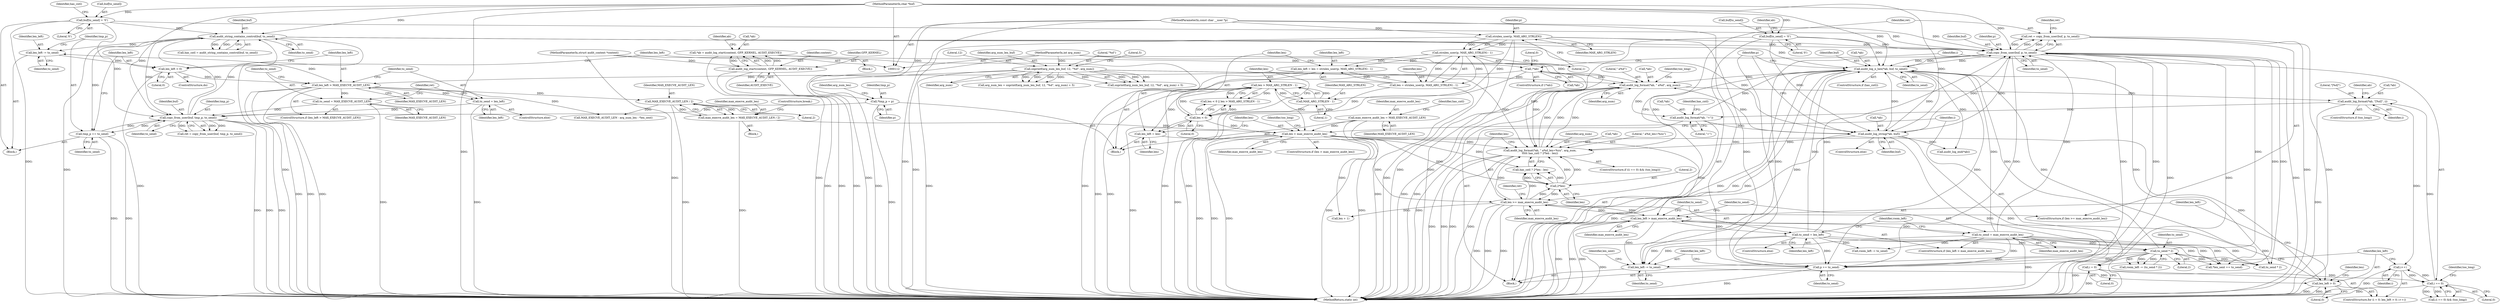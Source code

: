 digraph "1_linux_43761473c254b45883a64441dd0bc85a42f3645c_0@API" {
"1000336" [label="(Call,ret = copy_from_user(buf, p, to_send))"];
"1000338" [label="(Call,copy_from_user(buf, p, to_send))"];
"1000381" [label="(Call,audit_log_n_hex(*ab, buf, to_send))"];
"1000375" [label="(Call,audit_log_format(*ab, \"=\"))"];
"1000363" [label="(Call,audit_log_format(*ab, \" a%d\", arg_num))"];
"1000310" [label="(Call,!*ab)"];
"1000302" [label="(Call,*ab = audit_log_start(context, GFP_KERNEL, AUDIT_EXECVE))"];
"1000305" [label="(Call,audit_log_start(context, GFP_KERNEL, AUDIT_EXECVE))"];
"1000113" [label="(MethodParameterIn,struct audit_context *context)"];
"1000387" [label="(Call,audit_log_string(*ab, buf))"];
"1000218" [label="(Call,audit_string_contains_control(buf, to_send))"];
"1000211" [label="(Call,buf[to_send] = '\0')"];
"1000118" [label="(MethodParameterIn,char *buf)"];
"1000195" [label="(Call,copy_from_user(buf, tmp_p, to_send))"];
"1000122" [label="(Call,*tmp_p = p)"];
"1000117" [label="(MethodParameterIn,const char __user *p)"];
"1000233" [label="(Call,tmp_p += to_send)"];
"1000186" [label="(Call,to_send = MAX_EXECVE_AUDIT_LEN)"];
"1000183" [label="(Call,len_left > MAX_EXECVE_AUDIT_LEN)"];
"1000236" [label="(Call,len_left > 0)"];
"1000230" [label="(Call,len_left -= to_send)"];
"1000152" [label="(Call,len_left = len = strnlen_user(p, MAX_ARG_STRLEN) - 1)"];
"1000154" [label="(Call,len = strnlen_user(p, MAX_ARG_STRLEN) - 1)"];
"1000156" [label="(Call,strnlen_user(p, MAX_ARG_STRLEN) - 1)"];
"1000157" [label="(Call,strnlen_user(p, MAX_ARG_STRLEN))"];
"1000190" [label="(Call,to_send = len_left)"];
"1000358" [label="(Call,buf[to_send] = '\0')"];
"1000321" [label="(Call,audit_log_format(*ab, \" a%d_len=%zu\", arg_num,\n\t\t\t\t\t has_cntl ? 2*len : len))"];
"1000129" [label="(Call,snprintf(arg_num_len_buf, 12, \"%d\", arg_num))"];
"1000115" [label="(MethodParameterIn,int arg_num)"];
"1000328" [label="(Call,2*len)"];
"1000333" [label="(Call,len >= max_execve_audit_len)"];
"1000243" [label="(Call,len > max_execve_audit_len)"];
"1000167" [label="(Call,len > MAX_ARG_STRLEN - 1)"];
"1000164" [label="(Call,len < 0)"];
"1000169" [label="(Call,MAX_ARG_STRLEN - 1)"];
"1000224" [label="(Call,max_execve_audit_len = MAX_EXECVE_AUDIT_LEN / 2)"];
"1000226" [label="(Call,MAX_EXECVE_AUDIT_LEN / 2)"];
"1000139" [label="(Call,max_execve_audit_len = MAX_EXECVE_AUDIT_LEN)"];
"1000261" [label="(Call,len_left > max_execve_audit_len)"];
"1000253" [label="(Call,len_left > 0)"];
"1000239" [label="(Call,len_left = len)"];
"1000394" [label="(Call,len_left -= to_send)"];
"1000283" [label="(Call,to_send * 2)"];
"1000268" [label="(Call,to_send = len_left)"];
"1000264" [label="(Call,to_send = max_execve_audit_len)"];
"1000370" [label="(Call,audit_log_format(*ab, \"[%d]\", i))"];
"1000317" [label="(Call,i == 0)"];
"1000250" [label="(Call,i = 0)"];
"1000256" [label="(Call,i++)"];
"1000391" [label="(Call,p += to_send)"];
"1000287" [label="(Call,room_left -= to_send)"];
"1000333" [label="(Call,len >= max_execve_audit_len)"];
"1000195" [label="(Call,copy_from_user(buf, tmp_p, to_send))"];
"1000227" [label="(Identifier,MAX_EXECVE_AUDIT_LEN)"];
"1000217" [label="(Identifier,has_cntl)"];
"1000315" [label="(ControlStructure,if ((i == 0) && (too_long)))"];
"1000185" [label="(Identifier,MAX_EXECVE_AUDIT_LEN)"];
"1000316" [label="(Call,(i == 0) && (too_long))"];
"1000369" [label="(Identifier,too_long)"];
"1000387" [label="(Call,audit_log_string(*ab, buf))"];
"1000155" [label="(Identifier,len)"];
"1000169" [label="(Call,MAX_ARG_STRLEN - 1)"];
"1000294" [label="(Block,)"];
"1000373" [label="(Literal,\"[%d]\")"];
"1000320" [label="(Identifier,too_long)"];
"1000328" [label="(Call,2*len)"];
"1000395" [label="(Identifier,len_left)"];
"1000218" [label="(Call,audit_string_contains_control(buf, to_send))"];
"1000307" [label="(Identifier,GFP_KERNEL)"];
"1000152" [label="(Call,len_left = len = strnlen_user(p, MAX_ARG_STRLEN) - 1)"];
"1000317" [label="(Call,i == 0)"];
"1000377" [label="(Identifier,ab)"];
"1000284" [label="(Identifier,to_send)"];
"1000219" [label="(Identifier,buf)"];
"1000240" [label="(Identifier,len_left)"];
"1000186" [label="(Call,to_send = MAX_EXECVE_AUDIT_LEN)"];
"1000334" [label="(Identifier,len)"];
"1000410" [label="(Call,*len_sent += to_send)"];
"1000131" [label="(Literal,12)"];
"1000305" [label="(Call,audit_log_start(context, GFP_KERNEL, AUDIT_EXECVE))"];
"1000281" [label="(Call,room_left -= (to_send * 2))"];
"1000272" [label="(Identifier,room_left)"];
"1000374" [label="(Identifier,i)"];
"1000363" [label="(Call,audit_log_format(*ab, \" a%d\", arg_num))"];
"1000329" [label="(Literal,2)"];
"1000386" [label="(ControlStructure,else)"];
"1000392" [label="(Identifier,p)"];
"1000384" [label="(Identifier,buf)"];
"1000385" [label="(Identifier,to_send)"];
"1000273" [label="(Call,MAX_EXECVE_AUDIT_LEN - arg_num_len - *len_sent)"];
"1000375" [label="(Call,audit_log_format(*ab, \"=\"))"];
"1000191" [label="(Identifier,to_send)"];
"1000124" [label="(Identifier,p)"];
"1000167" [label="(Call,len > MAX_ARG_STRLEN - 1)"];
"1000157" [label="(Call,strnlen_user(p, MAX_ARG_STRLEN))"];
"1000251" [label="(Identifier,i)"];
"1000154" [label="(Call,len = strnlen_user(p, MAX_ARG_STRLEN) - 1)"];
"1000368" [label="(ControlStructure,if (too_long))"];
"1000371" [label="(Call,*ab)"];
"1000336" [label="(Call,ret = copy_from_user(buf, p, to_send))"];
"1000190" [label="(Call,to_send = len_left)"];
"1000254" [label="(Identifier,len_left)"];
"1000193" [label="(Call,ret = copy_from_user(buf, tmp_p, to_send))"];
"1000321" [label="(Call,audit_log_format(*ab, \" a%d_len=%zu\", arg_num,\n\t\t\t\t\t has_cntl ? 2*len : len))"];
"1000182" [label="(ControlStructure,if (len_left > MAX_EXECVE_AUDIT_LEN))"];
"1000253" [label="(Call,len_left > 0)"];
"1000390" [label="(Identifier,buf)"];
"1000236" [label="(Call,len_left > 0)"];
"1000367" [label="(Identifier,arg_num)"];
"1000211" [label="(Call,buf[to_send] = '\0')"];
"1000113" [label="(MethodParameterIn,struct audit_context *context)"];
"1000139" [label="(Call,max_execve_audit_len = MAX_EXECVE_AUDIT_LEN)"];
"1000171" [label="(Literal,1)"];
"1000225" [label="(Identifier,max_execve_audit_len)"];
"1000366" [label="(Literal,\" a%d\")"];
"1000187" [label="(Identifier,to_send)"];
"1000299" [label="(Call,audit_log_end(*ab))"];
"1000267" [label="(ControlStructure,else)"];
"1000358" [label="(Call,buf[to_send] = '\0')"];
"1000285" [label="(Literal,2)"];
"1000337" [label="(Identifier,ret)"];
"1000153" [label="(Identifier,len_left)"];
"1000250" [label="(Call,i = 0)"];
"1000160" [label="(Literal,1)"];
"1000326" [label="(Call,has_cntl ? 2*len : len)"];
"1000164" [label="(Call,len < 0)"];
"1000382" [label="(Call,*ab)"];
"1000232" [label="(Identifier,to_send)"];
"1000238" [label="(Literal,0)"];
"1000165" [label="(Identifier,len)"];
"1000341" [label="(Identifier,to_send)"];
"1000370" [label="(Call,audit_log_format(*ab, \"[%d]\", i))"];
"1000359" [label="(Call,buf[to_send])"];
"1000255" [label="(Literal,0)"];
"1000393" [label="(Identifier,to_send)"];
"1000194" [label="(Identifier,ret)"];
"1000376" [label="(Call,*ab)"];
"1000130" [label="(Identifier,arg_num_len_buf)"];
"1000129" [label="(Call,snprintf(arg_num_len_buf, 12, \"%d\", arg_num))"];
"1000415" [label="(Call,len + 1)"];
"1000314" [label="(Literal,0)"];
"1000188" [label="(Identifier,MAX_EXECVE_AUDIT_LEN)"];
"1000197" [label="(Identifier,tmp_p)"];
"1000344" [label="(Identifier,ret)"];
"1000339" [label="(Identifier,buf)"];
"1000168" [label="(Identifier,len)"];
"1000128" [label="(Call,snprintf(arg_num_len_buf, 12, \"%d\", arg_num) + 5)"];
"1000268" [label="(Call,to_send = len_left)"];
"1000379" [label="(ControlStructure,if (has_cntl))"];
"1000306" [label="(Identifier,context)"];
"1000234" [label="(Identifier,tmp_p)"];
"1000416" [label="(Identifier,len)"];
"1000119" [label="(Block,)"];
"1000362" [label="(Literal,'\0')"];
"1000249" [label="(ControlStructure,for (i = 0; len_left > 0; i++))"];
"1000330" [label="(Identifier,len)"];
"1000325" [label="(Identifier,arg_num)"];
"1000122" [label="(Call,*tmp_p = p)"];
"1000322" [label="(Call,*ab)"];
"1000226" [label="(Call,MAX_EXECVE_AUDIT_LEN / 2)"];
"1000170" [label="(Identifier,MAX_ARG_STRLEN)"];
"1000233" [label="(Call,tmp_p += to_send)"];
"1000237" [label="(Identifier,len_left)"];
"1000159" [label="(Identifier,MAX_ARG_STRLEN)"];
"1000192" [label="(Identifier,len_left)"];
"1000140" [label="(Identifier,max_execve_audit_len)"];
"1000241" [label="(Identifier,len)"];
"1000257" [label="(Identifier,i)"];
"1000145" [label="(Identifier,has_cntl)"];
"1000265" [label="(Identifier,to_send)"];
"1000235" [label="(Identifier,to_send)"];
"1000252" [label="(Literal,0)"];
"1000181" [label="(Block,)"];
"1000180" [label="(ControlStructure,do)"];
"1000262" [label="(Identifier,len_left)"];
"1000244" [label="(Identifier,len)"];
"1000243" [label="(Call,len > max_execve_audit_len)"];
"1000335" [label="(Identifier,max_execve_audit_len)"];
"1000127" [label="(Identifier,arg_num_len)"];
"1000381" [label="(Call,audit_log_n_hex(*ab, buf, to_send))"];
"1000118" [label="(MethodParameterIn,char *buf)"];
"1000215" [label="(Literal,'\0')"];
"1000115" [label="(MethodParameterIn,int arg_num)"];
"1000319" [label="(Literal,0)"];
"1000198" [label="(Identifier,to_send)"];
"1000231" [label="(Identifier,len_left)"];
"1000230" [label="(Call,len_left -= to_send)"];
"1000338" [label="(Call,copy_from_user(buf, p, to_send))"];
"1000347" [label="(Identifier,ret)"];
"1000158" [label="(Identifier,p)"];
"1000391" [label="(Call,p += to_send)"];
"1000126" [label="(Call,arg_num_len = snprintf(arg_num_len_buf, 12, \"%d\", arg_num) + 5)"];
"1000312" [label="(Identifier,ab)"];
"1000220" [label="(Identifier,to_send)"];
"1000189" [label="(ControlStructure,else)"];
"1000260" [label="(ControlStructure,if (len_left > max_execve_audit_len))"];
"1000269" [label="(Identifier,to_send)"];
"1000228" [label="(Literal,2)"];
"1000399" [label="(Identifier,len_sent)"];
"1000309" [label="(ControlStructure,if (!*ab))"];
"1000245" [label="(Identifier,max_execve_audit_len)"];
"1000261" [label="(Call,len_left > max_execve_audit_len)"];
"1000380" [label="(Identifier,has_cntl)"];
"1000340" [label="(Identifier,p)"];
"1000117" [label="(MethodParameterIn,const char __user *p)"];
"1000318" [label="(Identifier,i)"];
"1000163" [label="(Call,len < 0 || len > MAX_ARG_STRLEN - 1)"];
"1000365" [label="(Identifier,ab)"];
"1000196" [label="(Identifier,buf)"];
"1000229" [label="(ControlStructure,break;)"];
"1000256" [label="(Call,i++)"];
"1000302" [label="(Call,*ab = audit_log_start(context, GFP_KERNEL, AUDIT_EXECVE))"];
"1000216" [label="(Call,has_cntl = audit_string_contains_control(buf, to_send))"];
"1000394" [label="(Call,len_left -= to_send)"];
"1000224" [label="(Call,max_execve_audit_len = MAX_EXECVE_AUDIT_LEN / 2)"];
"1000364" [label="(Call,*ab)"];
"1000311" [label="(Call,*ab)"];
"1000166" [label="(Literal,0)"];
"1000270" [label="(Identifier,len_left)"];
"1000239" [label="(Call,len_left = len)"];
"1000406" [label="(Call,to_send * 2)"];
"1000378" [label="(Literal,\"=\")"];
"1000308" [label="(Identifier,AUDIT_EXECVE)"];
"1000324" [label="(Literal,\" a%d_len=%zu\")"];
"1000388" [label="(Call,*ab)"];
"1000242" [label="(ControlStructure,if (len > max_execve_audit_len))"];
"1000264" [label="(Call,to_send = max_execve_audit_len)"];
"1000396" [label="(Identifier,to_send)"];
"1000258" [label="(Block,)"];
"1000132" [label="(Literal,\"%d\")"];
"1000212" [label="(Call,buf[to_send])"];
"1000141" [label="(Identifier,MAX_EXECVE_AUDIT_LEN)"];
"1000332" [label="(ControlStructure,if (len >= max_execve_audit_len))"];
"1000310" [label="(Call,!*ab)"];
"1000156" [label="(Call,strnlen_user(p, MAX_ARG_STRLEN) - 1)"];
"1000303" [label="(Call,*ab)"];
"1000247" [label="(Identifier,too_long)"];
"1000283" [label="(Call,to_send * 2)"];
"1000266" [label="(Identifier,max_execve_audit_len)"];
"1000123" [label="(Identifier,tmp_p)"];
"1000184" [label="(Identifier,len_left)"];
"1000133" [label="(Identifier,arg_num)"];
"1000223" [label="(Block,)"];
"1000263" [label="(Identifier,max_execve_audit_len)"];
"1000183" [label="(Call,len_left > MAX_EXECVE_AUDIT_LEN)"];
"1000134" [label="(Literal,5)"];
"1000418" [label="(MethodReturn,static int)"];
"1000336" -> "1000332"  [label="AST: "];
"1000336" -> "1000338"  [label="CFG: "];
"1000337" -> "1000336"  [label="AST: "];
"1000338" -> "1000336"  [label="AST: "];
"1000347" -> "1000336"  [label="CFG: "];
"1000336" -> "1000418"  [label="DDG: "];
"1000336" -> "1000418"  [label="DDG: "];
"1000338" -> "1000336"  [label="DDG: "];
"1000338" -> "1000336"  [label="DDG: "];
"1000338" -> "1000336"  [label="DDG: "];
"1000338" -> "1000341"  [label="CFG: "];
"1000339" -> "1000338"  [label="AST: "];
"1000340" -> "1000338"  [label="AST: "];
"1000341" -> "1000338"  [label="AST: "];
"1000338" -> "1000418"  [label="DDG: "];
"1000338" -> "1000418"  [label="DDG: "];
"1000338" -> "1000418"  [label="DDG: "];
"1000381" -> "1000338"  [label="DDG: "];
"1000218" -> "1000338"  [label="DDG: "];
"1000211" -> "1000338"  [label="DDG: "];
"1000387" -> "1000338"  [label="DDG: "];
"1000358" -> "1000338"  [label="DDG: "];
"1000118" -> "1000338"  [label="DDG: "];
"1000391" -> "1000338"  [label="DDG: "];
"1000157" -> "1000338"  [label="DDG: "];
"1000117" -> "1000338"  [label="DDG: "];
"1000283" -> "1000338"  [label="DDG: "];
"1000268" -> "1000338"  [label="DDG: "];
"1000264" -> "1000338"  [label="DDG: "];
"1000338" -> "1000381"  [label="DDG: "];
"1000338" -> "1000381"  [label="DDG: "];
"1000338" -> "1000387"  [label="DDG: "];
"1000338" -> "1000391"  [label="DDG: "];
"1000338" -> "1000391"  [label="DDG: "];
"1000338" -> "1000394"  [label="DDG: "];
"1000338" -> "1000406"  [label="DDG: "];
"1000338" -> "1000410"  [label="DDG: "];
"1000381" -> "1000379"  [label="AST: "];
"1000381" -> "1000385"  [label="CFG: "];
"1000382" -> "1000381"  [label="AST: "];
"1000384" -> "1000381"  [label="AST: "];
"1000385" -> "1000381"  [label="AST: "];
"1000392" -> "1000381"  [label="CFG: "];
"1000381" -> "1000418"  [label="DDG: "];
"1000381" -> "1000418"  [label="DDG: "];
"1000381" -> "1000418"  [label="DDG: "];
"1000381" -> "1000299"  [label="DDG: "];
"1000381" -> "1000321"  [label="DDG: "];
"1000381" -> "1000363"  [label="DDG: "];
"1000375" -> "1000381"  [label="DDG: "];
"1000218" -> "1000381"  [label="DDG: "];
"1000387" -> "1000381"  [label="DDG: "];
"1000358" -> "1000381"  [label="DDG: "];
"1000118" -> "1000381"  [label="DDG: "];
"1000283" -> "1000381"  [label="DDG: "];
"1000268" -> "1000381"  [label="DDG: "];
"1000264" -> "1000381"  [label="DDG: "];
"1000381" -> "1000387"  [label="DDG: "];
"1000381" -> "1000391"  [label="DDG: "];
"1000381" -> "1000394"  [label="DDG: "];
"1000381" -> "1000406"  [label="DDG: "];
"1000381" -> "1000410"  [label="DDG: "];
"1000375" -> "1000258"  [label="AST: "];
"1000375" -> "1000378"  [label="CFG: "];
"1000376" -> "1000375"  [label="AST: "];
"1000378" -> "1000375"  [label="AST: "];
"1000380" -> "1000375"  [label="CFG: "];
"1000375" -> "1000418"  [label="DDG: "];
"1000363" -> "1000375"  [label="DDG: "];
"1000370" -> "1000375"  [label="DDG: "];
"1000375" -> "1000387"  [label="DDG: "];
"1000363" -> "1000258"  [label="AST: "];
"1000363" -> "1000367"  [label="CFG: "];
"1000364" -> "1000363"  [label="AST: "];
"1000366" -> "1000363"  [label="AST: "];
"1000367" -> "1000363"  [label="AST: "];
"1000369" -> "1000363"  [label="CFG: "];
"1000363" -> "1000418"  [label="DDG: "];
"1000363" -> "1000418"  [label="DDG: "];
"1000363" -> "1000321"  [label="DDG: "];
"1000310" -> "1000363"  [label="DDG: "];
"1000387" -> "1000363"  [label="DDG: "];
"1000321" -> "1000363"  [label="DDG: "];
"1000321" -> "1000363"  [label="DDG: "];
"1000129" -> "1000363"  [label="DDG: "];
"1000115" -> "1000363"  [label="DDG: "];
"1000363" -> "1000370"  [label="DDG: "];
"1000310" -> "1000309"  [label="AST: "];
"1000310" -> "1000311"  [label="CFG: "];
"1000311" -> "1000310"  [label="AST: "];
"1000314" -> "1000310"  [label="CFG: "];
"1000318" -> "1000310"  [label="CFG: "];
"1000310" -> "1000418"  [label="DDG: "];
"1000310" -> "1000418"  [label="DDG: "];
"1000302" -> "1000310"  [label="DDG: "];
"1000310" -> "1000321"  [label="DDG: "];
"1000302" -> "1000294"  [label="AST: "];
"1000302" -> "1000305"  [label="CFG: "];
"1000303" -> "1000302"  [label="AST: "];
"1000305" -> "1000302"  [label="AST: "];
"1000312" -> "1000302"  [label="CFG: "];
"1000302" -> "1000418"  [label="DDG: "];
"1000305" -> "1000302"  [label="DDG: "];
"1000305" -> "1000302"  [label="DDG: "];
"1000305" -> "1000302"  [label="DDG: "];
"1000305" -> "1000308"  [label="CFG: "];
"1000306" -> "1000305"  [label="AST: "];
"1000307" -> "1000305"  [label="AST: "];
"1000308" -> "1000305"  [label="AST: "];
"1000305" -> "1000418"  [label="DDG: "];
"1000305" -> "1000418"  [label="DDG: "];
"1000305" -> "1000418"  [label="DDG: "];
"1000113" -> "1000305"  [label="DDG: "];
"1000113" -> "1000112"  [label="AST: "];
"1000113" -> "1000418"  [label="DDG: "];
"1000387" -> "1000386"  [label="AST: "];
"1000387" -> "1000390"  [label="CFG: "];
"1000388" -> "1000387"  [label="AST: "];
"1000390" -> "1000387"  [label="AST: "];
"1000392" -> "1000387"  [label="CFG: "];
"1000387" -> "1000418"  [label="DDG: "];
"1000387" -> "1000418"  [label="DDG: "];
"1000387" -> "1000418"  [label="DDG: "];
"1000387" -> "1000299"  [label="DDG: "];
"1000387" -> "1000321"  [label="DDG: "];
"1000218" -> "1000387"  [label="DDG: "];
"1000358" -> "1000387"  [label="DDG: "];
"1000118" -> "1000387"  [label="DDG: "];
"1000218" -> "1000216"  [label="AST: "];
"1000218" -> "1000220"  [label="CFG: "];
"1000219" -> "1000218"  [label="AST: "];
"1000220" -> "1000218"  [label="AST: "];
"1000216" -> "1000218"  [label="CFG: "];
"1000218" -> "1000418"  [label="DDG: "];
"1000218" -> "1000418"  [label="DDG: "];
"1000218" -> "1000195"  [label="DDG: "];
"1000218" -> "1000216"  [label="DDG: "];
"1000218" -> "1000216"  [label="DDG: "];
"1000211" -> "1000218"  [label="DDG: "];
"1000195" -> "1000218"  [label="DDG: "];
"1000195" -> "1000218"  [label="DDG: "];
"1000118" -> "1000218"  [label="DDG: "];
"1000218" -> "1000230"  [label="DDG: "];
"1000218" -> "1000233"  [label="DDG: "];
"1000211" -> "1000181"  [label="AST: "];
"1000211" -> "1000215"  [label="CFG: "];
"1000212" -> "1000211"  [label="AST: "];
"1000215" -> "1000211"  [label="AST: "];
"1000217" -> "1000211"  [label="CFG: "];
"1000211" -> "1000418"  [label="DDG: "];
"1000211" -> "1000195"  [label="DDG: "];
"1000118" -> "1000211"  [label="DDG: "];
"1000118" -> "1000112"  [label="AST: "];
"1000118" -> "1000418"  [label="DDG: "];
"1000118" -> "1000195"  [label="DDG: "];
"1000118" -> "1000358"  [label="DDG: "];
"1000195" -> "1000193"  [label="AST: "];
"1000195" -> "1000198"  [label="CFG: "];
"1000196" -> "1000195"  [label="AST: "];
"1000197" -> "1000195"  [label="AST: "];
"1000198" -> "1000195"  [label="AST: "];
"1000193" -> "1000195"  [label="CFG: "];
"1000195" -> "1000418"  [label="DDG: "];
"1000195" -> "1000418"  [label="DDG: "];
"1000195" -> "1000418"  [label="DDG: "];
"1000195" -> "1000193"  [label="DDG: "];
"1000195" -> "1000193"  [label="DDG: "];
"1000195" -> "1000193"  [label="DDG: "];
"1000122" -> "1000195"  [label="DDG: "];
"1000233" -> "1000195"  [label="DDG: "];
"1000186" -> "1000195"  [label="DDG: "];
"1000190" -> "1000195"  [label="DDG: "];
"1000195" -> "1000233"  [label="DDG: "];
"1000122" -> "1000119"  [label="AST: "];
"1000122" -> "1000124"  [label="CFG: "];
"1000123" -> "1000122"  [label="AST: "];
"1000124" -> "1000122"  [label="AST: "];
"1000127" -> "1000122"  [label="CFG: "];
"1000122" -> "1000418"  [label="DDG: "];
"1000117" -> "1000122"  [label="DDG: "];
"1000117" -> "1000112"  [label="AST: "];
"1000117" -> "1000418"  [label="DDG: "];
"1000117" -> "1000157"  [label="DDG: "];
"1000117" -> "1000391"  [label="DDG: "];
"1000233" -> "1000181"  [label="AST: "];
"1000233" -> "1000235"  [label="CFG: "];
"1000234" -> "1000233"  [label="AST: "];
"1000235" -> "1000233"  [label="AST: "];
"1000237" -> "1000233"  [label="CFG: "];
"1000233" -> "1000418"  [label="DDG: "];
"1000233" -> "1000418"  [label="DDG: "];
"1000186" -> "1000182"  [label="AST: "];
"1000186" -> "1000188"  [label="CFG: "];
"1000187" -> "1000186"  [label="AST: "];
"1000188" -> "1000186"  [label="AST: "];
"1000194" -> "1000186"  [label="CFG: "];
"1000186" -> "1000418"  [label="DDG: "];
"1000183" -> "1000186"  [label="DDG: "];
"1000183" -> "1000182"  [label="AST: "];
"1000183" -> "1000185"  [label="CFG: "];
"1000184" -> "1000183"  [label="AST: "];
"1000185" -> "1000183"  [label="AST: "];
"1000187" -> "1000183"  [label="CFG: "];
"1000191" -> "1000183"  [label="CFG: "];
"1000183" -> "1000418"  [label="DDG: "];
"1000183" -> "1000418"  [label="DDG: "];
"1000183" -> "1000418"  [label="DDG: "];
"1000236" -> "1000183"  [label="DDG: "];
"1000152" -> "1000183"  [label="DDG: "];
"1000183" -> "1000190"  [label="DDG: "];
"1000183" -> "1000226"  [label="DDG: "];
"1000183" -> "1000230"  [label="DDG: "];
"1000183" -> "1000273"  [label="DDG: "];
"1000236" -> "1000180"  [label="AST: "];
"1000236" -> "1000238"  [label="CFG: "];
"1000237" -> "1000236"  [label="AST: "];
"1000238" -> "1000236"  [label="AST: "];
"1000184" -> "1000236"  [label="CFG: "];
"1000240" -> "1000236"  [label="CFG: "];
"1000236" -> "1000418"  [label="DDG: "];
"1000230" -> "1000236"  [label="DDG: "];
"1000230" -> "1000181"  [label="AST: "];
"1000230" -> "1000232"  [label="CFG: "];
"1000231" -> "1000230"  [label="AST: "];
"1000232" -> "1000230"  [label="AST: "];
"1000234" -> "1000230"  [label="CFG: "];
"1000152" -> "1000119"  [label="AST: "];
"1000152" -> "1000154"  [label="CFG: "];
"1000153" -> "1000152"  [label="AST: "];
"1000154" -> "1000152"  [label="AST: "];
"1000165" -> "1000152"  [label="CFG: "];
"1000152" -> "1000418"  [label="DDG: "];
"1000154" -> "1000152"  [label="DDG: "];
"1000156" -> "1000152"  [label="DDG: "];
"1000156" -> "1000152"  [label="DDG: "];
"1000154" -> "1000156"  [label="CFG: "];
"1000155" -> "1000154"  [label="AST: "];
"1000156" -> "1000154"  [label="AST: "];
"1000154" -> "1000418"  [label="DDG: "];
"1000156" -> "1000154"  [label="DDG: "];
"1000156" -> "1000154"  [label="DDG: "];
"1000154" -> "1000164"  [label="DDG: "];
"1000156" -> "1000160"  [label="CFG: "];
"1000157" -> "1000156"  [label="AST: "];
"1000160" -> "1000156"  [label="AST: "];
"1000156" -> "1000418"  [label="DDG: "];
"1000157" -> "1000156"  [label="DDG: "];
"1000157" -> "1000156"  [label="DDG: "];
"1000157" -> "1000159"  [label="CFG: "];
"1000158" -> "1000157"  [label="AST: "];
"1000159" -> "1000157"  [label="AST: "];
"1000160" -> "1000157"  [label="CFG: "];
"1000157" -> "1000418"  [label="DDG: "];
"1000157" -> "1000418"  [label="DDG: "];
"1000157" -> "1000169"  [label="DDG: "];
"1000157" -> "1000391"  [label="DDG: "];
"1000190" -> "1000189"  [label="AST: "];
"1000190" -> "1000192"  [label="CFG: "];
"1000191" -> "1000190"  [label="AST: "];
"1000192" -> "1000190"  [label="AST: "];
"1000194" -> "1000190"  [label="CFG: "];
"1000190" -> "1000418"  [label="DDG: "];
"1000358" -> "1000258"  [label="AST: "];
"1000358" -> "1000362"  [label="CFG: "];
"1000359" -> "1000358"  [label="AST: "];
"1000362" -> "1000358"  [label="AST: "];
"1000365" -> "1000358"  [label="CFG: "];
"1000358" -> "1000418"  [label="DDG: "];
"1000321" -> "1000315"  [label="AST: "];
"1000321" -> "1000326"  [label="CFG: "];
"1000322" -> "1000321"  [label="AST: "];
"1000324" -> "1000321"  [label="AST: "];
"1000325" -> "1000321"  [label="AST: "];
"1000326" -> "1000321"  [label="AST: "];
"1000334" -> "1000321"  [label="CFG: "];
"1000321" -> "1000418"  [label="DDG: "];
"1000321" -> "1000418"  [label="DDG: "];
"1000321" -> "1000418"  [label="DDG: "];
"1000321" -> "1000418"  [label="DDG: "];
"1000129" -> "1000321"  [label="DDG: "];
"1000115" -> "1000321"  [label="DDG: "];
"1000328" -> "1000321"  [label="DDG: "];
"1000328" -> "1000321"  [label="DDG: "];
"1000333" -> "1000321"  [label="DDG: "];
"1000243" -> "1000321"  [label="DDG: "];
"1000129" -> "1000128"  [label="AST: "];
"1000129" -> "1000133"  [label="CFG: "];
"1000130" -> "1000129"  [label="AST: "];
"1000131" -> "1000129"  [label="AST: "];
"1000132" -> "1000129"  [label="AST: "];
"1000133" -> "1000129"  [label="AST: "];
"1000134" -> "1000129"  [label="CFG: "];
"1000129" -> "1000418"  [label="DDG: "];
"1000129" -> "1000418"  [label="DDG: "];
"1000129" -> "1000126"  [label="DDG: "];
"1000129" -> "1000126"  [label="DDG: "];
"1000129" -> "1000126"  [label="DDG: "];
"1000129" -> "1000126"  [label="DDG: "];
"1000129" -> "1000128"  [label="DDG: "];
"1000129" -> "1000128"  [label="DDG: "];
"1000129" -> "1000128"  [label="DDG: "];
"1000129" -> "1000128"  [label="DDG: "];
"1000115" -> "1000129"  [label="DDG: "];
"1000115" -> "1000112"  [label="AST: "];
"1000115" -> "1000418"  [label="DDG: "];
"1000328" -> "1000326"  [label="AST: "];
"1000328" -> "1000330"  [label="CFG: "];
"1000329" -> "1000328"  [label="AST: "];
"1000330" -> "1000328"  [label="AST: "];
"1000326" -> "1000328"  [label="CFG: "];
"1000328" -> "1000326"  [label="DDG: "];
"1000328" -> "1000326"  [label="DDG: "];
"1000333" -> "1000328"  [label="DDG: "];
"1000243" -> "1000328"  [label="DDG: "];
"1000328" -> "1000333"  [label="DDG: "];
"1000333" -> "1000332"  [label="AST: "];
"1000333" -> "1000335"  [label="CFG: "];
"1000334" -> "1000333"  [label="AST: "];
"1000335" -> "1000333"  [label="AST: "];
"1000337" -> "1000333"  [label="CFG: "];
"1000344" -> "1000333"  [label="CFG: "];
"1000333" -> "1000418"  [label="DDG: "];
"1000333" -> "1000418"  [label="DDG: "];
"1000333" -> "1000418"  [label="DDG: "];
"1000333" -> "1000261"  [label="DDG: "];
"1000333" -> "1000326"  [label="DDG: "];
"1000243" -> "1000333"  [label="DDG: "];
"1000261" -> "1000333"  [label="DDG: "];
"1000333" -> "1000415"  [label="DDG: "];
"1000243" -> "1000242"  [label="AST: "];
"1000243" -> "1000245"  [label="CFG: "];
"1000244" -> "1000243"  [label="AST: "];
"1000245" -> "1000243"  [label="AST: "];
"1000247" -> "1000243"  [label="CFG: "];
"1000251" -> "1000243"  [label="CFG: "];
"1000243" -> "1000418"  [label="DDG: "];
"1000243" -> "1000418"  [label="DDG: "];
"1000243" -> "1000418"  [label="DDG: "];
"1000167" -> "1000243"  [label="DDG: "];
"1000164" -> "1000243"  [label="DDG: "];
"1000224" -> "1000243"  [label="DDG: "];
"1000139" -> "1000243"  [label="DDG: "];
"1000243" -> "1000261"  [label="DDG: "];
"1000243" -> "1000326"  [label="DDG: "];
"1000243" -> "1000415"  [label="DDG: "];
"1000167" -> "1000163"  [label="AST: "];
"1000167" -> "1000169"  [label="CFG: "];
"1000168" -> "1000167"  [label="AST: "];
"1000169" -> "1000167"  [label="AST: "];
"1000163" -> "1000167"  [label="CFG: "];
"1000167" -> "1000418"  [label="DDG: "];
"1000167" -> "1000418"  [label="DDG: "];
"1000167" -> "1000163"  [label="DDG: "];
"1000167" -> "1000163"  [label="DDG: "];
"1000164" -> "1000167"  [label="DDG: "];
"1000169" -> "1000167"  [label="DDG: "];
"1000169" -> "1000167"  [label="DDG: "];
"1000167" -> "1000239"  [label="DDG: "];
"1000164" -> "1000163"  [label="AST: "];
"1000164" -> "1000166"  [label="CFG: "];
"1000165" -> "1000164"  [label="AST: "];
"1000166" -> "1000164"  [label="AST: "];
"1000168" -> "1000164"  [label="CFG: "];
"1000163" -> "1000164"  [label="CFG: "];
"1000164" -> "1000418"  [label="DDG: "];
"1000164" -> "1000163"  [label="DDG: "];
"1000164" -> "1000163"  [label="DDG: "];
"1000164" -> "1000239"  [label="DDG: "];
"1000169" -> "1000171"  [label="CFG: "];
"1000170" -> "1000169"  [label="AST: "];
"1000171" -> "1000169"  [label="AST: "];
"1000169" -> "1000418"  [label="DDG: "];
"1000224" -> "1000223"  [label="AST: "];
"1000224" -> "1000226"  [label="CFG: "];
"1000225" -> "1000224"  [label="AST: "];
"1000226" -> "1000224"  [label="AST: "];
"1000229" -> "1000224"  [label="CFG: "];
"1000224" -> "1000418"  [label="DDG: "];
"1000226" -> "1000224"  [label="DDG: "];
"1000226" -> "1000224"  [label="DDG: "];
"1000226" -> "1000228"  [label="CFG: "];
"1000227" -> "1000226"  [label="AST: "];
"1000228" -> "1000226"  [label="AST: "];
"1000226" -> "1000418"  [label="DDG: "];
"1000226" -> "1000273"  [label="DDG: "];
"1000139" -> "1000119"  [label="AST: "];
"1000139" -> "1000141"  [label="CFG: "];
"1000140" -> "1000139"  [label="AST: "];
"1000141" -> "1000139"  [label="AST: "];
"1000145" -> "1000139"  [label="CFG: "];
"1000139" -> "1000418"  [label="DDG: "];
"1000139" -> "1000418"  [label="DDG: "];
"1000261" -> "1000260"  [label="AST: "];
"1000261" -> "1000263"  [label="CFG: "];
"1000262" -> "1000261"  [label="AST: "];
"1000263" -> "1000261"  [label="AST: "];
"1000265" -> "1000261"  [label="CFG: "];
"1000269" -> "1000261"  [label="CFG: "];
"1000261" -> "1000418"  [label="DDG: "];
"1000261" -> "1000418"  [label="DDG: "];
"1000261" -> "1000418"  [label="DDG: "];
"1000253" -> "1000261"  [label="DDG: "];
"1000261" -> "1000264"  [label="DDG: "];
"1000261" -> "1000268"  [label="DDG: "];
"1000261" -> "1000394"  [label="DDG: "];
"1000253" -> "1000249"  [label="AST: "];
"1000253" -> "1000255"  [label="CFG: "];
"1000254" -> "1000253"  [label="AST: "];
"1000255" -> "1000253"  [label="AST: "];
"1000262" -> "1000253"  [label="CFG: "];
"1000416" -> "1000253"  [label="CFG: "];
"1000253" -> "1000418"  [label="DDG: "];
"1000253" -> "1000418"  [label="DDG: "];
"1000239" -> "1000253"  [label="DDG: "];
"1000394" -> "1000253"  [label="DDG: "];
"1000239" -> "1000119"  [label="AST: "];
"1000239" -> "1000241"  [label="CFG: "];
"1000240" -> "1000239"  [label="AST: "];
"1000241" -> "1000239"  [label="AST: "];
"1000244" -> "1000239"  [label="CFG: "];
"1000394" -> "1000258"  [label="AST: "];
"1000394" -> "1000396"  [label="CFG: "];
"1000395" -> "1000394"  [label="AST: "];
"1000396" -> "1000394"  [label="AST: "];
"1000399" -> "1000394"  [label="CFG: "];
"1000283" -> "1000394"  [label="DDG: "];
"1000268" -> "1000394"  [label="DDG: "];
"1000264" -> "1000394"  [label="DDG: "];
"1000283" -> "1000281"  [label="AST: "];
"1000283" -> "1000285"  [label="CFG: "];
"1000284" -> "1000283"  [label="AST: "];
"1000285" -> "1000283"  [label="AST: "];
"1000281" -> "1000283"  [label="CFG: "];
"1000283" -> "1000418"  [label="DDG: "];
"1000283" -> "1000281"  [label="DDG: "];
"1000283" -> "1000281"  [label="DDG: "];
"1000268" -> "1000283"  [label="DDG: "];
"1000264" -> "1000283"  [label="DDG: "];
"1000283" -> "1000391"  [label="DDG: "];
"1000283" -> "1000406"  [label="DDG: "];
"1000283" -> "1000410"  [label="DDG: "];
"1000268" -> "1000267"  [label="AST: "];
"1000268" -> "1000270"  [label="CFG: "];
"1000269" -> "1000268"  [label="AST: "];
"1000270" -> "1000268"  [label="AST: "];
"1000272" -> "1000268"  [label="CFG: "];
"1000268" -> "1000418"  [label="DDG: "];
"1000268" -> "1000287"  [label="DDG: "];
"1000268" -> "1000391"  [label="DDG: "];
"1000268" -> "1000406"  [label="DDG: "];
"1000268" -> "1000410"  [label="DDG: "];
"1000264" -> "1000260"  [label="AST: "];
"1000264" -> "1000266"  [label="CFG: "];
"1000265" -> "1000264"  [label="AST: "];
"1000266" -> "1000264"  [label="AST: "];
"1000272" -> "1000264"  [label="CFG: "];
"1000264" -> "1000418"  [label="DDG: "];
"1000264" -> "1000287"  [label="DDG: "];
"1000264" -> "1000391"  [label="DDG: "];
"1000264" -> "1000406"  [label="DDG: "];
"1000264" -> "1000410"  [label="DDG: "];
"1000370" -> "1000368"  [label="AST: "];
"1000370" -> "1000374"  [label="CFG: "];
"1000371" -> "1000370"  [label="AST: "];
"1000373" -> "1000370"  [label="AST: "];
"1000374" -> "1000370"  [label="AST: "];
"1000377" -> "1000370"  [label="CFG: "];
"1000370" -> "1000418"  [label="DDG: "];
"1000370" -> "1000256"  [label="DDG: "];
"1000317" -> "1000370"  [label="DDG: "];
"1000317" -> "1000316"  [label="AST: "];
"1000317" -> "1000319"  [label="CFG: "];
"1000318" -> "1000317"  [label="AST: "];
"1000319" -> "1000317"  [label="AST: "];
"1000320" -> "1000317"  [label="CFG: "];
"1000316" -> "1000317"  [label="CFG: "];
"1000317" -> "1000418"  [label="DDG: "];
"1000317" -> "1000256"  [label="DDG: "];
"1000317" -> "1000316"  [label="DDG: "];
"1000317" -> "1000316"  [label="DDG: "];
"1000250" -> "1000317"  [label="DDG: "];
"1000256" -> "1000317"  [label="DDG: "];
"1000250" -> "1000249"  [label="AST: "];
"1000250" -> "1000252"  [label="CFG: "];
"1000251" -> "1000250"  [label="AST: "];
"1000252" -> "1000250"  [label="AST: "];
"1000254" -> "1000250"  [label="CFG: "];
"1000250" -> "1000418"  [label="DDG: "];
"1000256" -> "1000249"  [label="AST: "];
"1000256" -> "1000257"  [label="CFG: "];
"1000257" -> "1000256"  [label="AST: "];
"1000254" -> "1000256"  [label="CFG: "];
"1000256" -> "1000418"  [label="DDG: "];
"1000391" -> "1000258"  [label="AST: "];
"1000391" -> "1000393"  [label="CFG: "];
"1000392" -> "1000391"  [label="AST: "];
"1000393" -> "1000391"  [label="AST: "];
"1000395" -> "1000391"  [label="CFG: "];
"1000391" -> "1000418"  [label="DDG: "];
}
